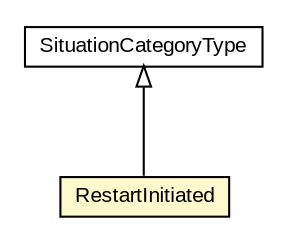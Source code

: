 #!/usr/local/bin/dot
#
# Class diagram 
# Generated by UMLGraph version R5_6-24-gf6e263 (http://www.umlgraph.org/)
#

digraph G {
	edge [fontname="arial",fontsize=10,labelfontname="arial",labelfontsize=10];
	node [fontname="arial",fontsize=10,shape=plaintext];
	nodesep=0.25;
	ranksep=0.5;
	// org.oasis_open.docs.wsdm.muws2_2.SituationCategoryType
	c332259 [label=<<table title="org.oasis_open.docs.wsdm.muws2_2.SituationCategoryType" border="0" cellborder="1" cellspacing="0" cellpadding="2" port="p" href="./SituationCategoryType.html">
		<tr><td><table border="0" cellspacing="0" cellpadding="1">
<tr><td align="center" balign="center"> SituationCategoryType </td></tr>
		</table></td></tr>
		</table>>, URL="./SituationCategoryType.html", fontname="arial", fontcolor="black", fontsize=10.0];
	// org.oasis_open.docs.wsdm.muws2_2.RestartInitiated
	c332262 [label=<<table title="org.oasis_open.docs.wsdm.muws2_2.RestartInitiated" border="0" cellborder="1" cellspacing="0" cellpadding="2" port="p" bgcolor="lemonChiffon" href="./RestartInitiated.html">
		<tr><td><table border="0" cellspacing="0" cellpadding="1">
<tr><td align="center" balign="center"> RestartInitiated </td></tr>
		</table></td></tr>
		</table>>, URL="./RestartInitiated.html", fontname="arial", fontcolor="black", fontsize=10.0];
	//org.oasis_open.docs.wsdm.muws2_2.RestartInitiated extends org.oasis_open.docs.wsdm.muws2_2.SituationCategoryType
	c332259:p -> c332262:p [dir=back,arrowtail=empty];
}

